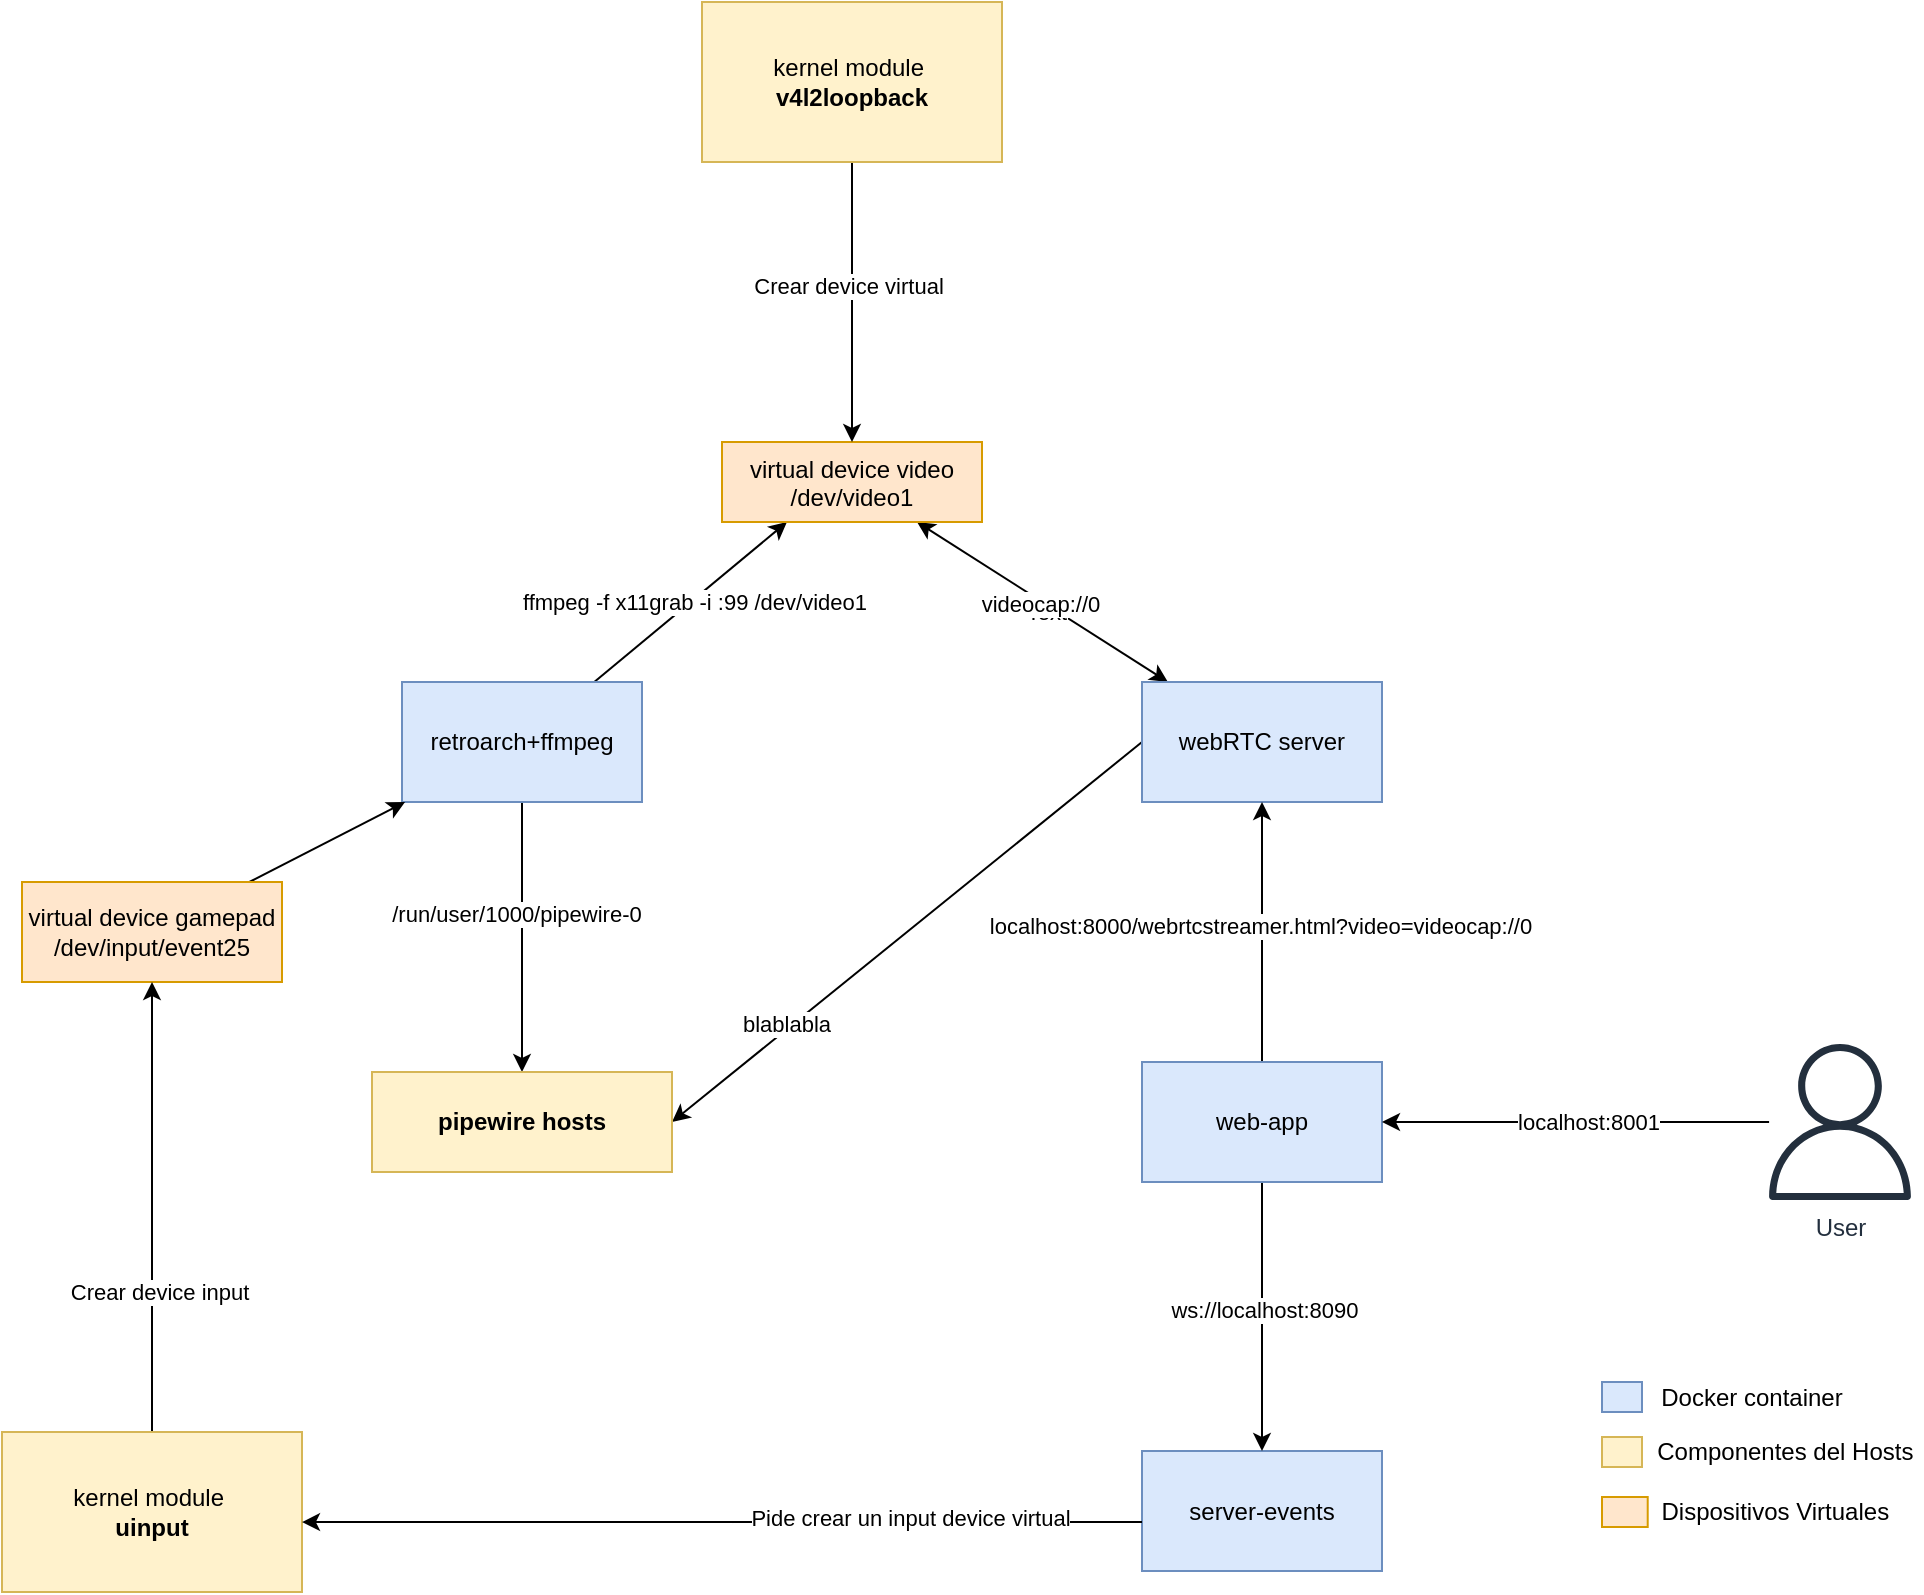 <mxfile version="26.2.2">
  <diagram name="Flujo (solucion no escalable)" id="mTi4Z2WoaxjLDfUjPqwb">
    <mxGraphModel dx="2383" dy="2092" grid="1" gridSize="10" guides="1" tooltips="1" connect="1" arrows="1" fold="1" page="1" pageScale="1" pageWidth="827" pageHeight="1169" math="0" shadow="0">
      <root>
        <mxCell id="0" />
        <mxCell id="1" parent="0" />
        <mxCell id="U7VDwsYy5-kSZG4rv5OB-13" style="rounded=0;orthogonalLoop=1;jettySize=auto;html=1;entryX=0.25;entryY=1;entryDx=0;entryDy=0;" edge="1" parent="1" source="U7VDwsYy5-kSZG4rv5OB-1" target="U7VDwsYy5-kSZG4rv5OB-7">
          <mxGeometry relative="1" as="geometry" />
        </mxCell>
        <mxCell id="U7VDwsYy5-kSZG4rv5OB-16" value="ffmpeg -f x11grab -i :99 /dev/video1" style="edgeLabel;html=1;align=center;verticalAlign=middle;resizable=0;points=[];" vertex="1" connectable="0" parent="U7VDwsYy5-kSZG4rv5OB-13">
          <mxGeometry x="0.02" y="-1" relative="1" as="geometry">
            <mxPoint as="offset" />
          </mxGeometry>
        </mxCell>
        <mxCell id="U7VDwsYy5-kSZG4rv5OB-37" style="edgeStyle=orthogonalEdgeStyle;rounded=0;orthogonalLoop=1;jettySize=auto;html=1;entryX=0.5;entryY=0;entryDx=0;entryDy=0;" edge="1" parent="1" source="U7VDwsYy5-kSZG4rv5OB-1" target="U7VDwsYy5-kSZG4rv5OB-36">
          <mxGeometry relative="1" as="geometry" />
        </mxCell>
        <mxCell id="U7VDwsYy5-kSZG4rv5OB-38" value="/run/user/1000/pipewire-0" style="edgeLabel;html=1;align=center;verticalAlign=middle;resizable=0;points=[];" vertex="1" connectable="0" parent="U7VDwsYy5-kSZG4rv5OB-37">
          <mxGeometry x="-0.174" y="-3" relative="1" as="geometry">
            <mxPoint as="offset" />
          </mxGeometry>
        </mxCell>
        <mxCell id="U7VDwsYy5-kSZG4rv5OB-1" value="retroarch+ffmpeg" style="rounded=0;whiteSpace=wrap;html=1;fillColor=#dae8fc;strokeColor=#6c8ebf;" vertex="1" parent="1">
          <mxGeometry x="120" y="170" width="120" height="60" as="geometry" />
        </mxCell>
        <mxCell id="U7VDwsYy5-kSZG4rv5OB-15" style="rounded=0;orthogonalLoop=1;jettySize=auto;html=1;entryX=0.75;entryY=1;entryDx=0;entryDy=0;startArrow=classic;startFill=1;" edge="1" parent="1" source="U7VDwsYy5-kSZG4rv5OB-2" target="U7VDwsYy5-kSZG4rv5OB-7">
          <mxGeometry relative="1" as="geometry" />
        </mxCell>
        <mxCell id="U7VDwsYy5-kSZG4rv5OB-25" value="Text" style="edgeLabel;html=1;align=center;verticalAlign=middle;resizable=0;points=[];" vertex="1" connectable="0" parent="U7VDwsYy5-kSZG4rv5OB-15">
          <mxGeometry x="-0.054" y="3" relative="1" as="geometry">
            <mxPoint as="offset" />
          </mxGeometry>
        </mxCell>
        <mxCell id="U7VDwsYy5-kSZG4rv5OB-26" value="videocap://0" style="edgeLabel;html=1;align=center;verticalAlign=middle;resizable=0;points=[];" vertex="1" connectable="0" parent="U7VDwsYy5-kSZG4rv5OB-15">
          <mxGeometry x="0.005" y="1" relative="1" as="geometry">
            <mxPoint as="offset" />
          </mxGeometry>
        </mxCell>
        <mxCell id="U7VDwsYy5-kSZG4rv5OB-43" style="rounded=0;orthogonalLoop=1;jettySize=auto;html=1;exitX=0;exitY=0.5;exitDx=0;exitDy=0;entryX=1;entryY=0.5;entryDx=0;entryDy=0;" edge="1" parent="1" source="U7VDwsYy5-kSZG4rv5OB-2" target="U7VDwsYy5-kSZG4rv5OB-36">
          <mxGeometry relative="1" as="geometry" />
        </mxCell>
        <mxCell id="U7VDwsYy5-kSZG4rv5OB-44" value="blablabla" style="edgeLabel;html=1;align=center;verticalAlign=middle;resizable=0;points=[];" vertex="1" connectable="0" parent="U7VDwsYy5-kSZG4rv5OB-43">
          <mxGeometry x="0.506" y="-2" relative="1" as="geometry">
            <mxPoint y="-1" as="offset" />
          </mxGeometry>
        </mxCell>
        <mxCell id="U7VDwsYy5-kSZG4rv5OB-2" value="webRTC server" style="rounded=0;whiteSpace=wrap;html=1;fillColor=#dae8fc;strokeColor=#6c8ebf;" vertex="1" parent="1">
          <mxGeometry x="490" y="170" width="120" height="60" as="geometry" />
        </mxCell>
        <mxCell id="U7VDwsYy5-kSZG4rv5OB-5" value="server-events" style="rounded=0;whiteSpace=wrap;html=1;fillColor=#dae8fc;strokeColor=#6c8ebf;" vertex="1" parent="1">
          <mxGeometry x="490" y="554.5" width="120" height="60" as="geometry" />
        </mxCell>
        <mxCell id="U7VDwsYy5-kSZG4rv5OB-9" style="rounded=0;orthogonalLoop=1;jettySize=auto;html=1;" edge="1" parent="1" source="U7VDwsYy5-kSZG4rv5OB-6" target="U7VDwsYy5-kSZG4rv5OB-5">
          <mxGeometry relative="1" as="geometry" />
        </mxCell>
        <mxCell id="U7VDwsYy5-kSZG4rv5OB-10" value="ws://localhost:8090" style="edgeLabel;html=1;align=center;verticalAlign=middle;resizable=0;points=[];" vertex="1" connectable="0" parent="U7VDwsYy5-kSZG4rv5OB-9">
          <mxGeometry x="-0.058" y="1" relative="1" as="geometry">
            <mxPoint as="offset" />
          </mxGeometry>
        </mxCell>
        <mxCell id="U7VDwsYy5-kSZG4rv5OB-11" style="edgeStyle=orthogonalEdgeStyle;rounded=0;orthogonalLoop=1;jettySize=auto;html=1;" edge="1" parent="1" source="U7VDwsYy5-kSZG4rv5OB-6" target="U7VDwsYy5-kSZG4rv5OB-2">
          <mxGeometry relative="1" as="geometry" />
        </mxCell>
        <mxCell id="U7VDwsYy5-kSZG4rv5OB-12" value="localhost:8000/webrtcstreamer.html?video=videocap://0" style="edgeLabel;html=1;align=center;verticalAlign=middle;resizable=0;points=[];" vertex="1" connectable="0" parent="U7VDwsYy5-kSZG4rv5OB-11">
          <mxGeometry x="0.048" y="1" relative="1" as="geometry">
            <mxPoint as="offset" />
          </mxGeometry>
        </mxCell>
        <mxCell id="U7VDwsYy5-kSZG4rv5OB-6" value="web-app" style="rounded=0;whiteSpace=wrap;html=1;fillColor=#dae8fc;strokeColor=#6c8ebf;" vertex="1" parent="1">
          <mxGeometry x="490" y="360" width="120" height="60" as="geometry" />
        </mxCell>
        <mxCell id="U7VDwsYy5-kSZG4rv5OB-7" value="virtual device video&lt;div&gt;/dev/video1&lt;/div&gt;" style="rounded=0;whiteSpace=wrap;html=1;verticalAlign=top;fillColor=#ffe6cc;strokeColor=#d79b00;" vertex="1" parent="1">
          <mxGeometry x="280" y="50" width="130" height="40" as="geometry" />
        </mxCell>
        <mxCell id="U7VDwsYy5-kSZG4rv5OB-19" style="rounded=0;orthogonalLoop=1;jettySize=auto;html=1;" edge="1" parent="1" source="U7VDwsYy5-kSZG4rv5OB-8" target="U7VDwsYy5-kSZG4rv5OB-1">
          <mxGeometry relative="1" as="geometry" />
        </mxCell>
        <mxCell id="U7VDwsYy5-kSZG4rv5OB-8" value="virtual device gamepad&lt;div&gt;/dev/input/event25&lt;/div&gt;" style="rounded=0;whiteSpace=wrap;html=1;fillColor=#ffe6cc;strokeColor=#d79b00;" vertex="1" parent="1">
          <mxGeometry x="-70" y="270" width="130" height="50" as="geometry" />
        </mxCell>
        <mxCell id="U7VDwsYy5-kSZG4rv5OB-23" style="edgeStyle=orthogonalEdgeStyle;rounded=0;orthogonalLoop=1;jettySize=auto;html=1;" edge="1" parent="1" source="U7VDwsYy5-kSZG4rv5OB-22" target="U7VDwsYy5-kSZG4rv5OB-6">
          <mxGeometry relative="1" as="geometry" />
        </mxCell>
        <mxCell id="U7VDwsYy5-kSZG4rv5OB-24" value="localhost:8001" style="edgeLabel;html=1;align=center;verticalAlign=middle;resizable=0;points=[];" vertex="1" connectable="0" parent="U7VDwsYy5-kSZG4rv5OB-23">
          <mxGeometry x="0.207" y="-1" relative="1" as="geometry">
            <mxPoint x="26" y="1" as="offset" />
          </mxGeometry>
        </mxCell>
        <mxCell id="U7VDwsYy5-kSZG4rv5OB-22" value="User" style="sketch=0;outlineConnect=0;fontColor=#232F3E;gradientColor=none;fillColor=#232F3D;strokeColor=none;dashed=0;verticalLabelPosition=bottom;verticalAlign=top;align=center;html=1;fontSize=12;fontStyle=0;aspect=fixed;pointerEvents=1;shape=mxgraph.aws4.user;" vertex="1" parent="1">
          <mxGeometry x="800" y="351" width="78" height="78" as="geometry" />
        </mxCell>
        <mxCell id="U7VDwsYy5-kSZG4rv5OB-29" style="edgeStyle=orthogonalEdgeStyle;rounded=0;orthogonalLoop=1;jettySize=auto;html=1;" edge="1" parent="1" source="U7VDwsYy5-kSZG4rv5OB-28" target="U7VDwsYy5-kSZG4rv5OB-7">
          <mxGeometry relative="1" as="geometry" />
        </mxCell>
        <mxCell id="U7VDwsYy5-kSZG4rv5OB-30" value="Crear device virtual" style="edgeLabel;html=1;align=center;verticalAlign=middle;resizable=0;points=[];" vertex="1" connectable="0" parent="U7VDwsYy5-kSZG4rv5OB-29">
          <mxGeometry x="-0.115" y="-2" relative="1" as="geometry">
            <mxPoint as="offset" />
          </mxGeometry>
        </mxCell>
        <mxCell id="U7VDwsYy5-kSZG4rv5OB-28" value="kernel module&amp;nbsp;&lt;div&gt;&lt;b&gt;v4l2loopback&lt;/b&gt;&lt;/div&gt;" style="rounded=0;whiteSpace=wrap;html=1;fillColor=#fff2cc;strokeColor=#d6b656;" vertex="1" parent="1">
          <mxGeometry x="270" y="-170" width="150" height="80" as="geometry" />
        </mxCell>
        <mxCell id="U7VDwsYy5-kSZG4rv5OB-32" style="edgeStyle=orthogonalEdgeStyle;rounded=0;orthogonalLoop=1;jettySize=auto;html=1;" edge="1" parent="1" source="U7VDwsYy5-kSZG4rv5OB-31" target="U7VDwsYy5-kSZG4rv5OB-8">
          <mxGeometry relative="1" as="geometry" />
        </mxCell>
        <mxCell id="U7VDwsYy5-kSZG4rv5OB-33" value="&amp;nbsp;Crear device input" style="edgeLabel;html=1;align=center;verticalAlign=middle;resizable=0;points=[];" vertex="1" connectable="0" parent="U7VDwsYy5-kSZG4rv5OB-32">
          <mxGeometry x="-0.375" y="-2" relative="1" as="geometry">
            <mxPoint as="offset" />
          </mxGeometry>
        </mxCell>
        <mxCell id="U7VDwsYy5-kSZG4rv5OB-31" value="kernel module&amp;nbsp;&lt;div&gt;&lt;b&gt;uinput&lt;/b&gt;&lt;/div&gt;" style="rounded=0;whiteSpace=wrap;html=1;fillColor=#fff2cc;strokeColor=#d6b656;" vertex="1" parent="1">
          <mxGeometry x="-80" y="545" width="150" height="80" as="geometry" />
        </mxCell>
        <mxCell id="U7VDwsYy5-kSZG4rv5OB-34" style="edgeStyle=orthogonalEdgeStyle;rounded=0;orthogonalLoop=1;jettySize=auto;html=1;entryX=1;entryY=0.563;entryDx=0;entryDy=0;entryPerimeter=0;" edge="1" parent="1" source="U7VDwsYy5-kSZG4rv5OB-5" target="U7VDwsYy5-kSZG4rv5OB-31">
          <mxGeometry relative="1" as="geometry">
            <Array as="points">
              <mxPoint x="180" y="590" />
            </Array>
          </mxGeometry>
        </mxCell>
        <mxCell id="U7VDwsYy5-kSZG4rv5OB-35" value="Pide crear un input device virtual" style="edgeLabel;html=1;align=center;verticalAlign=middle;resizable=0;points=[];" vertex="1" connectable="0" parent="U7VDwsYy5-kSZG4rv5OB-34">
          <mxGeometry x="-0.448" y="-2" relative="1" as="geometry">
            <mxPoint as="offset" />
          </mxGeometry>
        </mxCell>
        <mxCell id="U7VDwsYy5-kSZG4rv5OB-36" value="&lt;b&gt;pipewire hosts&lt;/b&gt;" style="rounded=0;whiteSpace=wrap;html=1;fillColor=#fff2cc;strokeColor=#d6b656;" vertex="1" parent="1">
          <mxGeometry x="105" y="365" width="150" height="50" as="geometry" />
        </mxCell>
        <mxCell id="U7VDwsYy5-kSZG4rv5OB-48" value="" style="group" vertex="1" connectable="0" parent="1">
          <mxGeometry x="720" y="512.5" width="140" height="30" as="geometry" />
        </mxCell>
        <mxCell id="U7VDwsYy5-kSZG4rv5OB-45" value="" style="rounded=0;whiteSpace=wrap;html=1;fillColor=#dae8fc;strokeColor=#6c8ebf;" vertex="1" parent="U7VDwsYy5-kSZG4rv5OB-48">
          <mxGeometry y="7.5" width="20" height="15" as="geometry" />
        </mxCell>
        <mxCell id="U7VDwsYy5-kSZG4rv5OB-47" value="Docker container" style="text;html=1;align=center;verticalAlign=middle;whiteSpace=wrap;rounded=0;" vertex="1" parent="U7VDwsYy5-kSZG4rv5OB-48">
          <mxGeometry x="10" width="130" height="30" as="geometry" />
        </mxCell>
        <mxCell id="U7VDwsYy5-kSZG4rv5OB-49" value="" style="group" vertex="1" connectable="0" parent="1">
          <mxGeometry x="720" y="540" width="160" height="30" as="geometry" />
        </mxCell>
        <mxCell id="U7VDwsYy5-kSZG4rv5OB-50" value="" style="rounded=0;whiteSpace=wrap;html=1;fillColor=#fff2cc;strokeColor=#d6b656;" vertex="1" parent="U7VDwsYy5-kSZG4rv5OB-49">
          <mxGeometry y="7.5" width="20" height="15" as="geometry" />
        </mxCell>
        <mxCell id="U7VDwsYy5-kSZG4rv5OB-51" value="&amp;nbsp; &amp;nbsp; Componentes del Hosts" style="text;html=1;align=center;verticalAlign=middle;whiteSpace=wrap;rounded=0;" vertex="1" parent="U7VDwsYy5-kSZG4rv5OB-49">
          <mxGeometry x="10" width="150" height="30" as="geometry" />
        </mxCell>
        <mxCell id="U7VDwsYy5-kSZG4rv5OB-52" value="" style="group" vertex="1" connectable="0" parent="1">
          <mxGeometry x="720" y="570" width="160" height="30" as="geometry" />
        </mxCell>
        <mxCell id="U7VDwsYy5-kSZG4rv5OB-54" value="&amp;nbsp; &amp;nbsp; Dispositivos Virtuales" style="text;html=1;align=center;verticalAlign=middle;whiteSpace=wrap;rounded=0;" vertex="1" parent="U7VDwsYy5-kSZG4rv5OB-52">
          <mxGeometry width="160" height="30" as="geometry" />
        </mxCell>
        <mxCell id="U7VDwsYy5-kSZG4rv5OB-53" value="" style="rounded=0;whiteSpace=wrap;html=1;fillColor=#ffe6cc;strokeColor=#d79b00;" vertex="1" parent="U7VDwsYy5-kSZG4rv5OB-52">
          <mxGeometry y="7.5" width="22.857" height="15" as="geometry" />
        </mxCell>
      </root>
    </mxGraphModel>
  </diagram>
</mxfile>
